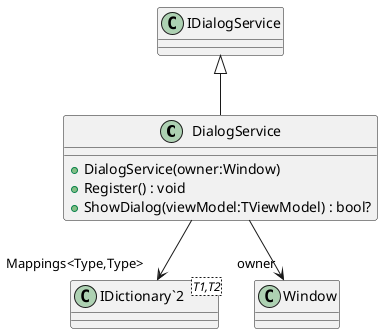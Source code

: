 @startuml
class DialogService {
    + DialogService(owner:Window)
    + Register() : void
    + ShowDialog(viewModel:TViewModel) : bool?
}
class "IDictionary`2"<T1,T2> {
}
IDialogService <|-- DialogService
DialogService --> "owner" Window
DialogService --> "Mappings<Type,Type>" "IDictionary`2"
@enduml
